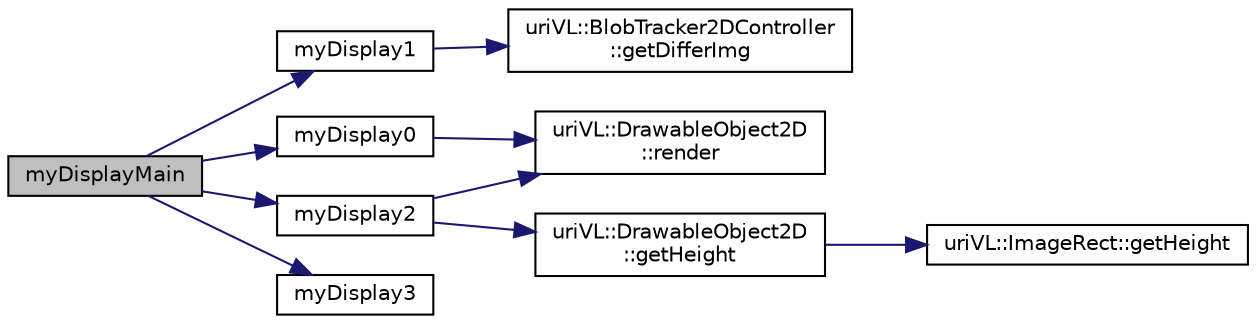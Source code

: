 digraph "myDisplayMain"
{
  edge [fontname="Helvetica",fontsize="10",labelfontname="Helvetica",labelfontsize="10"];
  node [fontname="Helvetica",fontsize="10",shape=record];
  rankdir="LR";
  Node1 [label="myDisplayMain",height=0.2,width=0.4,color="black", fillcolor="grey75", style="filled", fontcolor="black"];
  Node1 -> Node2 [color="midnightblue",fontsize="10",style="solid",fontname="Helvetica"];
  Node2 [label="myDisplay0",height=0.2,width=0.4,color="black", fillcolor="white", style="filled",URL="$Tracking2DDynamic__main_8cpp.html#a203e370232115e0fd93fae4a255d9d7d"];
  Node2 -> Node3 [color="midnightblue",fontsize="10",style="solid",fontname="Helvetica"];
  Node3 [label="uriVL::DrawableObject2D\l::render",height=0.2,width=0.4,color="black", fillcolor="white", style="filled",URL="$classuriVL_1_1DrawableObject2D.html#ac8e503cfade891e7ac2a25467cb7d24a",tooltip="Renders the object at the default depth and (0, 0) location. "];
  Node1 -> Node4 [color="midnightblue",fontsize="10",style="solid",fontname="Helvetica"];
  Node4 [label="myDisplay1",height=0.2,width=0.4,color="black", fillcolor="white", style="filled",URL="$Tracking2DDynamic__main_8cpp.html#a7af0867a250b60f1375c843341bc40b6"];
  Node4 -> Node5 [color="midnightblue",fontsize="10",style="solid",fontname="Helvetica"];
  Node5 [label="uriVL::BlobTracker2DController\l::getDifferImg",height=0.2,width=0.4,color="black", fillcolor="white", style="filled",URL="$classuriVL_1_1BlobTracker2DController.html#a76909f9aac7c35ed01d4603b550bcb4d"];
  Node1 -> Node6 [color="midnightblue",fontsize="10",style="solid",fontname="Helvetica"];
  Node6 [label="myDisplay2",height=0.2,width=0.4,color="black", fillcolor="white", style="filled",URL="$Tracking2DDynamic__main_8cpp.html#a77634c375a18c94063bc5f225fdd2c6b"];
  Node6 -> Node7 [color="midnightblue",fontsize="10",style="solid",fontname="Helvetica"];
  Node7 [label="uriVL::DrawableObject2D\l::getHeight",height=0.2,width=0.4,color="black", fillcolor="white", style="filled",URL="$classuriVL_1_1DrawableObject2D.html#a0fa48af9667c5a4b53bd2a9bf0eea240",tooltip="Returns the number of rows for the image. "];
  Node7 -> Node8 [color="midnightblue",fontsize="10",style="solid",fontname="Helvetica"];
  Node8 [label="uriVL::ImageRect::getHeight",height=0.2,width=0.4,color="black", fillcolor="white", style="filled",URL="$classuriVL_1_1ImageRect.html#aa757d85ab5d5230bc0ca53f5960e14f3",tooltip="Returns the height of the rectangle. "];
  Node6 -> Node3 [color="midnightblue",fontsize="10",style="solid",fontname="Helvetica"];
  Node1 -> Node9 [color="midnightblue",fontsize="10",style="solid",fontname="Helvetica"];
  Node9 [label="myDisplay3",height=0.2,width=0.4,color="black", fillcolor="white", style="filled",URL="$Tracking2DDynamic__main_8cpp.html#aefcbd7b72ee22e422927277f895f0d06"];
}
